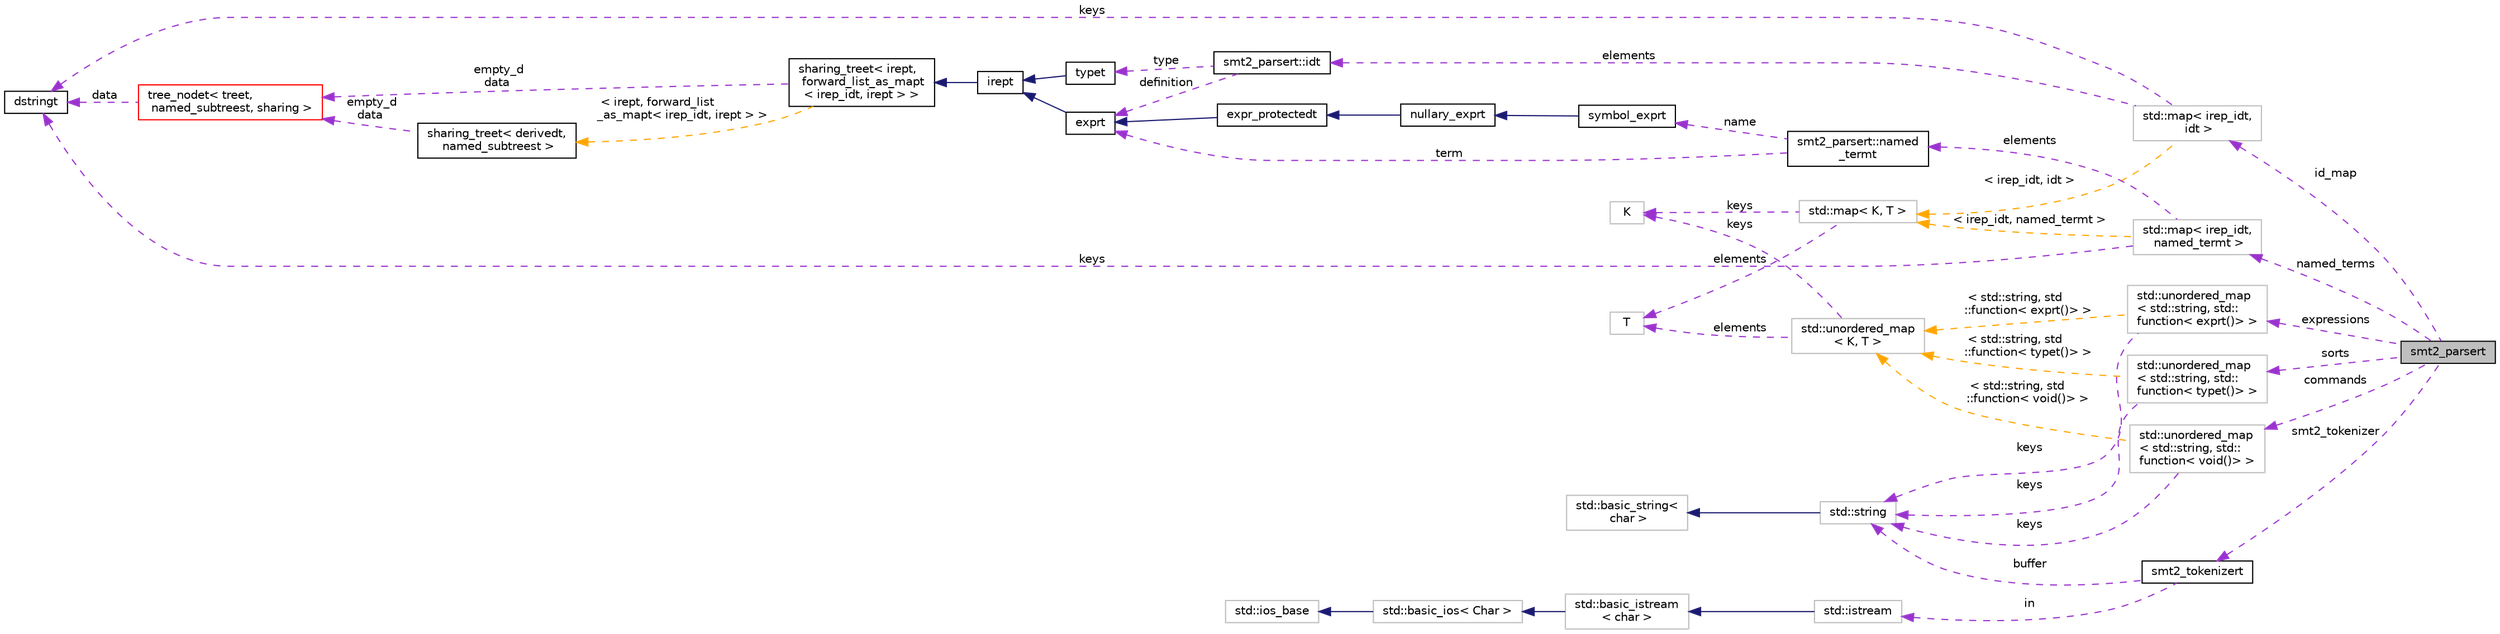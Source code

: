 digraph "smt2_parsert"
{
 // LATEX_PDF_SIZE
  bgcolor="transparent";
  edge [fontname="Helvetica",fontsize="10",labelfontname="Helvetica",labelfontsize="10"];
  node [fontname="Helvetica",fontsize="10",shape=record];
  rankdir="LR";
  Node1 [label="smt2_parsert",height=0.2,width=0.4,color="black", fillcolor="grey75", style="filled", fontcolor="black",tooltip=" "];
  Node2 -> Node1 [dir="back",color="darkorchid3",fontsize="10",style="dashed",label=" expressions" ,fontname="Helvetica"];
  Node2 [label="std::unordered_map\l\< std::string, std::\lfunction\< exprt()\> \>",height=0.2,width=0.4,color="grey75",tooltip=" "];
  Node3 -> Node2 [dir="back",color="darkorchid3",fontsize="10",style="dashed",label=" keys" ,fontname="Helvetica"];
  Node3 [label="std::string",height=0.2,width=0.4,color="grey75",tooltip="STL class."];
  Node4 -> Node3 [dir="back",color="midnightblue",fontsize="10",style="solid",fontname="Helvetica"];
  Node4 [label="std::basic_string\<\l char \>",height=0.2,width=0.4,color="grey75",tooltip="STL class."];
  Node5 -> Node2 [dir="back",color="orange",fontsize="10",style="dashed",label=" \< std::string, std\l::function\< exprt()\> \>" ,fontname="Helvetica"];
  Node5 [label="std::unordered_map\l\< K, T \>",height=0.2,width=0.4,color="grey75",tooltip="STL class."];
  Node6 -> Node5 [dir="back",color="darkorchid3",fontsize="10",style="dashed",label=" keys" ,fontname="Helvetica"];
  Node6 [label="K",height=0.2,width=0.4,color="grey75",tooltip=" "];
  Node7 -> Node5 [dir="back",color="darkorchid3",fontsize="10",style="dashed",label=" elements" ,fontname="Helvetica"];
  Node7 [label="T",height=0.2,width=0.4,color="grey75",tooltip=" "];
  Node8 -> Node1 [dir="back",color="darkorchid3",fontsize="10",style="dashed",label=" id_map" ,fontname="Helvetica"];
  Node8 [label="std::map\< irep_idt,\l idt \>",height=0.2,width=0.4,color="grey75",tooltip=" "];
  Node9 -> Node8 [dir="back",color="darkorchid3",fontsize="10",style="dashed",label=" elements" ,fontname="Helvetica"];
  Node9 [label="smt2_parsert::idt",height=0.2,width=0.4,color="black",URL="$structsmt2__parsert_1_1idt.html",tooltip=" "];
  Node10 -> Node9 [dir="back",color="darkorchid3",fontsize="10",style="dashed",label=" type" ,fontname="Helvetica"];
  Node10 [label="typet",height=0.2,width=0.4,color="black",URL="$classtypet.html",tooltip="The type of an expression, extends irept."];
  Node11 -> Node10 [dir="back",color="midnightblue",fontsize="10",style="solid",fontname="Helvetica"];
  Node11 [label="irept",height=0.2,width=0.4,color="black",URL="$classirept.html",tooltip="There are a large number of kinds of tree structured or tree-like data in CPROVER."];
  Node12 -> Node11 [dir="back",color="midnightblue",fontsize="10",style="solid",fontname="Helvetica"];
  Node12 [label="sharing_treet\< irept,\l forward_list_as_mapt\l\< irep_idt, irept \> \>",height=0.2,width=0.4,color="black",URL="$classsharing__treet.html",tooltip=" "];
  Node13 -> Node12 [dir="back",color="darkorchid3",fontsize="10",style="dashed",label=" empty_d\ndata" ,fontname="Helvetica"];
  Node13 [label="tree_nodet\< treet,\l named_subtreest, sharing \>",height=0.2,width=0.4,color="red",URL="$classtree__nodet.html",tooltip="A node with data in a tree, it contains:"];
  Node17 -> Node13 [dir="back",color="darkorchid3",fontsize="10",style="dashed",label=" data" ,fontname="Helvetica"];
  Node17 [label="dstringt",height=0.2,width=0.4,color="black",URL="$classdstringt.html",tooltip="dstringt has one field, an unsigned integer no which is an index into a static table of strings."];
  Node18 -> Node12 [dir="back",color="orange",fontsize="10",style="dashed",label=" \< irept, forward_list\l_as_mapt\< irep_idt, irept \> \>" ,fontname="Helvetica"];
  Node18 [label="sharing_treet\< derivedt,\l named_subtreest \>",height=0.2,width=0.4,color="black",URL="$classsharing__treet.html",tooltip="Base class for tree-like data structures with sharing."];
  Node13 -> Node18 [dir="back",color="darkorchid3",fontsize="10",style="dashed",label=" empty_d\ndata" ,fontname="Helvetica"];
  Node19 -> Node9 [dir="back",color="darkorchid3",fontsize="10",style="dashed",label=" definition" ,fontname="Helvetica"];
  Node19 [label="exprt",height=0.2,width=0.4,color="black",URL="$classexprt.html",tooltip="Base class for all expressions."];
  Node11 -> Node19 [dir="back",color="midnightblue",fontsize="10",style="solid",fontname="Helvetica"];
  Node17 -> Node8 [dir="back",color="darkorchid3",fontsize="10",style="dashed",label=" keys" ,fontname="Helvetica"];
  Node20 -> Node8 [dir="back",color="orange",fontsize="10",style="dashed",label=" \< irep_idt, idt \>" ,fontname="Helvetica"];
  Node20 [label="std::map\< K, T \>",height=0.2,width=0.4,color="grey75",tooltip="STL class."];
  Node6 -> Node20 [dir="back",color="darkorchid3",fontsize="10",style="dashed",label=" keys" ,fontname="Helvetica"];
  Node7 -> Node20 [dir="back",color="darkorchid3",fontsize="10",style="dashed",label=" elements" ,fontname="Helvetica"];
  Node21 -> Node1 [dir="back",color="darkorchid3",fontsize="10",style="dashed",label=" commands" ,fontname="Helvetica"];
  Node21 [label="std::unordered_map\l\< std::string, std::\lfunction\< void()\> \>",height=0.2,width=0.4,color="grey75",tooltip=" "];
  Node3 -> Node21 [dir="back",color="darkorchid3",fontsize="10",style="dashed",label=" keys" ,fontname="Helvetica"];
  Node5 -> Node21 [dir="back",color="orange",fontsize="10",style="dashed",label=" \< std::string, std\l::function\< void()\> \>" ,fontname="Helvetica"];
  Node22 -> Node1 [dir="back",color="darkorchid3",fontsize="10",style="dashed",label=" sorts" ,fontname="Helvetica"];
  Node22 [label="std::unordered_map\l\< std::string, std::\lfunction\< typet()\> \>",height=0.2,width=0.4,color="grey75",tooltip=" "];
  Node3 -> Node22 [dir="back",color="darkorchid3",fontsize="10",style="dashed",label=" keys" ,fontname="Helvetica"];
  Node5 -> Node22 [dir="back",color="orange",fontsize="10",style="dashed",label=" \< std::string, std\l::function\< typet()\> \>" ,fontname="Helvetica"];
  Node23 -> Node1 [dir="back",color="darkorchid3",fontsize="10",style="dashed",label=" smt2_tokenizer" ,fontname="Helvetica"];
  Node23 [label="smt2_tokenizert",height=0.2,width=0.4,color="black",URL="$classsmt2__tokenizert.html",tooltip=" "];
  Node24 -> Node23 [dir="back",color="darkorchid3",fontsize="10",style="dashed",label=" in" ,fontname="Helvetica"];
  Node24 [label="std::istream",height=0.2,width=0.4,color="grey75",tooltip="STL class."];
  Node25 -> Node24 [dir="back",color="midnightblue",fontsize="10",style="solid",fontname="Helvetica"];
  Node25 [label="std::basic_istream\l\< char \>",height=0.2,width=0.4,color="grey75",tooltip="STL class."];
  Node26 -> Node25 [dir="back",color="midnightblue",fontsize="10",style="solid",fontname="Helvetica"];
  Node26 [label="std::basic_ios\< Char \>",height=0.2,width=0.4,color="grey75",tooltip="STL class."];
  Node27 -> Node26 [dir="back",color="midnightblue",fontsize="10",style="solid",fontname="Helvetica"];
  Node27 [label="std::ios_base",height=0.2,width=0.4,color="grey75",tooltip="STL class."];
  Node3 -> Node23 [dir="back",color="darkorchid3",fontsize="10",style="dashed",label=" buffer" ,fontname="Helvetica"];
  Node28 -> Node1 [dir="back",color="darkorchid3",fontsize="10",style="dashed",label=" named_terms" ,fontname="Helvetica"];
  Node28 [label="std::map\< irep_idt,\l named_termt \>",height=0.2,width=0.4,color="grey75",tooltip=" "];
  Node17 -> Node28 [dir="back",color="darkorchid3",fontsize="10",style="dashed",label=" keys" ,fontname="Helvetica"];
  Node29 -> Node28 [dir="back",color="darkorchid3",fontsize="10",style="dashed",label=" elements" ,fontname="Helvetica"];
  Node29 [label="smt2_parsert::named\l_termt",height=0.2,width=0.4,color="black",URL="$structsmt2__parsert_1_1named__termt.html",tooltip=" "];
  Node19 -> Node29 [dir="back",color="darkorchid3",fontsize="10",style="dashed",label=" term" ,fontname="Helvetica"];
  Node30 -> Node29 [dir="back",color="darkorchid3",fontsize="10",style="dashed",label=" name" ,fontname="Helvetica"];
  Node30 [label="symbol_exprt",height=0.2,width=0.4,color="black",URL="$classsymbol__exprt.html",tooltip="Expression to hold a symbol (variable)"];
  Node31 -> Node30 [dir="back",color="midnightblue",fontsize="10",style="solid",fontname="Helvetica"];
  Node31 [label="nullary_exprt",height=0.2,width=0.4,color="black",URL="$classnullary__exprt.html",tooltip="An expression without operands."];
  Node32 -> Node31 [dir="back",color="midnightblue",fontsize="10",style="solid",fontname="Helvetica"];
  Node32 [label="expr_protectedt",height=0.2,width=0.4,color="black",URL="$classexpr__protectedt.html",tooltip="Base class for all expressions."];
  Node19 -> Node32 [dir="back",color="midnightblue",fontsize="10",style="solid",fontname="Helvetica"];
  Node20 -> Node28 [dir="back",color="orange",fontsize="10",style="dashed",label=" \< irep_idt, named_termt \>" ,fontname="Helvetica"];
}
